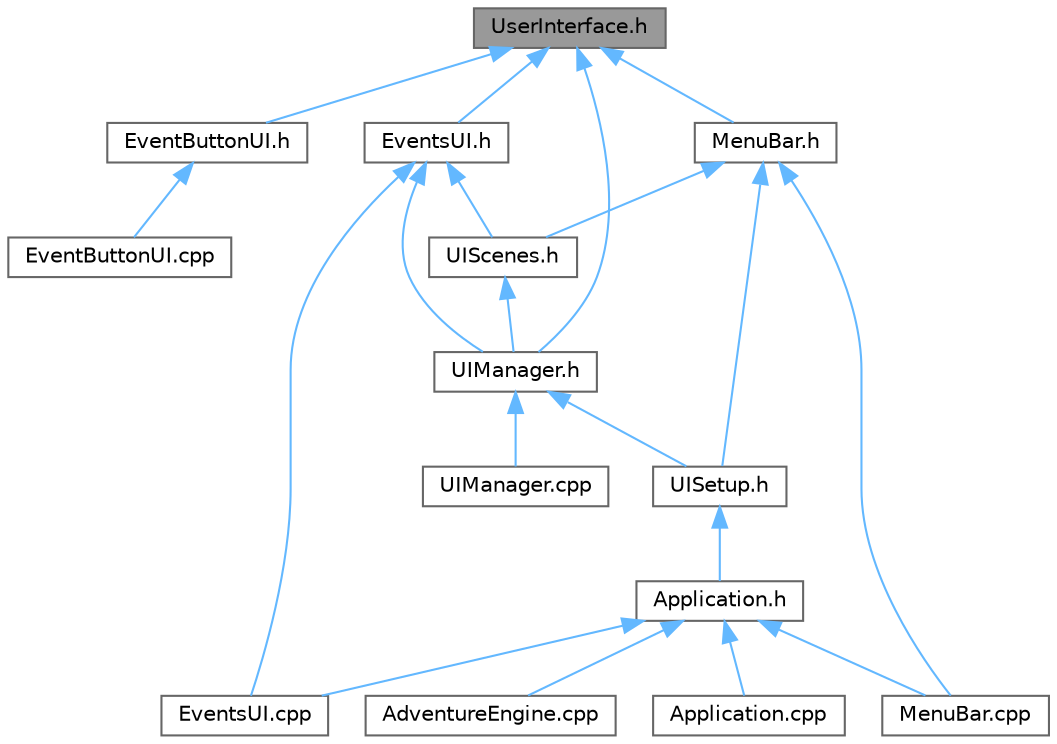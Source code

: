 digraph "UserInterface.h"
{
 // LATEX_PDF_SIZE
  bgcolor="transparent";
  edge [fontname=Helvetica,fontsize=10,labelfontname=Helvetica,labelfontsize=10];
  node [fontname=Helvetica,fontsize=10,shape=box,height=0.2,width=0.4];
  Node1 [id="Node000001",label="UserInterface.h",height=0.2,width=0.4,color="gray40", fillcolor="grey60", style="filled", fontcolor="black",tooltip=" "];
  Node1 -> Node2 [id="edge20_Node000001_Node000002",dir="back",color="steelblue1",style="solid",tooltip=" "];
  Node2 [id="Node000002",label="EventButtonUI.h",height=0.2,width=0.4,color="grey40", fillcolor="white", style="filled",URL="$_event_button_u_i_8h.html",tooltip=" "];
  Node2 -> Node3 [id="edge21_Node000002_Node000003",dir="back",color="steelblue1",style="solid",tooltip=" "];
  Node3 [id="Node000003",label="EventButtonUI.cpp",height=0.2,width=0.4,color="grey40", fillcolor="white", style="filled",URL="$_event_button_u_i_8cpp.html",tooltip=" "];
  Node1 -> Node4 [id="edge22_Node000001_Node000004",dir="back",color="steelblue1",style="solid",tooltip=" "];
  Node4 [id="Node000004",label="EventsUI.h",height=0.2,width=0.4,color="grey40", fillcolor="white", style="filled",URL="$_events_u_i_8h.html",tooltip=" "];
  Node4 -> Node5 [id="edge23_Node000004_Node000005",dir="back",color="steelblue1",style="solid",tooltip=" "];
  Node5 [id="Node000005",label="EventsUI.cpp",height=0.2,width=0.4,color="grey40", fillcolor="white", style="filled",URL="$_events_u_i_8cpp.html",tooltip=" "];
  Node4 -> Node6 [id="edge24_Node000004_Node000006",dir="back",color="steelblue1",style="solid",tooltip=" "];
  Node6 [id="Node000006",label="UIManager.h",height=0.2,width=0.4,color="grey40", fillcolor="white", style="filled",URL="$_u_i_manager_8h.html",tooltip=" "];
  Node6 -> Node7 [id="edge25_Node000006_Node000007",dir="back",color="steelblue1",style="solid",tooltip=" "];
  Node7 [id="Node000007",label="UIManager.cpp",height=0.2,width=0.4,color="grey40", fillcolor="white", style="filled",URL="$_u_i_manager_8cpp.html",tooltip=" "];
  Node6 -> Node8 [id="edge26_Node000006_Node000008",dir="back",color="steelblue1",style="solid",tooltip=" "];
  Node8 [id="Node000008",label="UISetup.h",height=0.2,width=0.4,color="grey40", fillcolor="white", style="filled",URL="$_u_i_setup_8h.html",tooltip=" "];
  Node8 -> Node9 [id="edge27_Node000008_Node000009",dir="back",color="steelblue1",style="solid",tooltip=" "];
  Node9 [id="Node000009",label="Application.h",height=0.2,width=0.4,color="grey40", fillcolor="white", style="filled",URL="$_application_8h.html",tooltip=" "];
  Node9 -> Node10 [id="edge28_Node000009_Node000010",dir="back",color="steelblue1",style="solid",tooltip=" "];
  Node10 [id="Node000010",label="AdventureEngine.cpp",height=0.2,width=0.4,color="grey40", fillcolor="white", style="filled",URL="$_adventure_engine_8cpp.html",tooltip=" "];
  Node9 -> Node11 [id="edge29_Node000009_Node000011",dir="back",color="steelblue1",style="solid",tooltip=" "];
  Node11 [id="Node000011",label="Application.cpp",height=0.2,width=0.4,color="grey40", fillcolor="white", style="filled",URL="$_application_8cpp.html",tooltip=" "];
  Node9 -> Node5 [id="edge30_Node000009_Node000005",dir="back",color="steelblue1",style="solid",tooltip=" "];
  Node9 -> Node12 [id="edge31_Node000009_Node000012",dir="back",color="steelblue1",style="solid",tooltip=" "];
  Node12 [id="Node000012",label="MenuBar.cpp",height=0.2,width=0.4,color="grey40", fillcolor="white", style="filled",URL="$_menu_bar_8cpp.html",tooltip=" "];
  Node4 -> Node13 [id="edge32_Node000004_Node000013",dir="back",color="steelblue1",style="solid",tooltip=" "];
  Node13 [id="Node000013",label="UIScenes.h",height=0.2,width=0.4,color="grey40", fillcolor="white", style="filled",URL="$_u_i_scenes_8h.html",tooltip=" "];
  Node13 -> Node6 [id="edge33_Node000013_Node000006",dir="back",color="steelblue1",style="solid",tooltip=" "];
  Node1 -> Node14 [id="edge34_Node000001_Node000014",dir="back",color="steelblue1",style="solid",tooltip=" "];
  Node14 [id="Node000014",label="MenuBar.h",height=0.2,width=0.4,color="grey40", fillcolor="white", style="filled",URL="$_menu_bar_8h.html",tooltip=" "];
  Node14 -> Node12 [id="edge35_Node000014_Node000012",dir="back",color="steelblue1",style="solid",tooltip=" "];
  Node14 -> Node13 [id="edge36_Node000014_Node000013",dir="back",color="steelblue1",style="solid",tooltip=" "];
  Node14 -> Node8 [id="edge37_Node000014_Node000008",dir="back",color="steelblue1",style="solid",tooltip=" "];
  Node1 -> Node6 [id="edge38_Node000001_Node000006",dir="back",color="steelblue1",style="solid",tooltip=" "];
}
